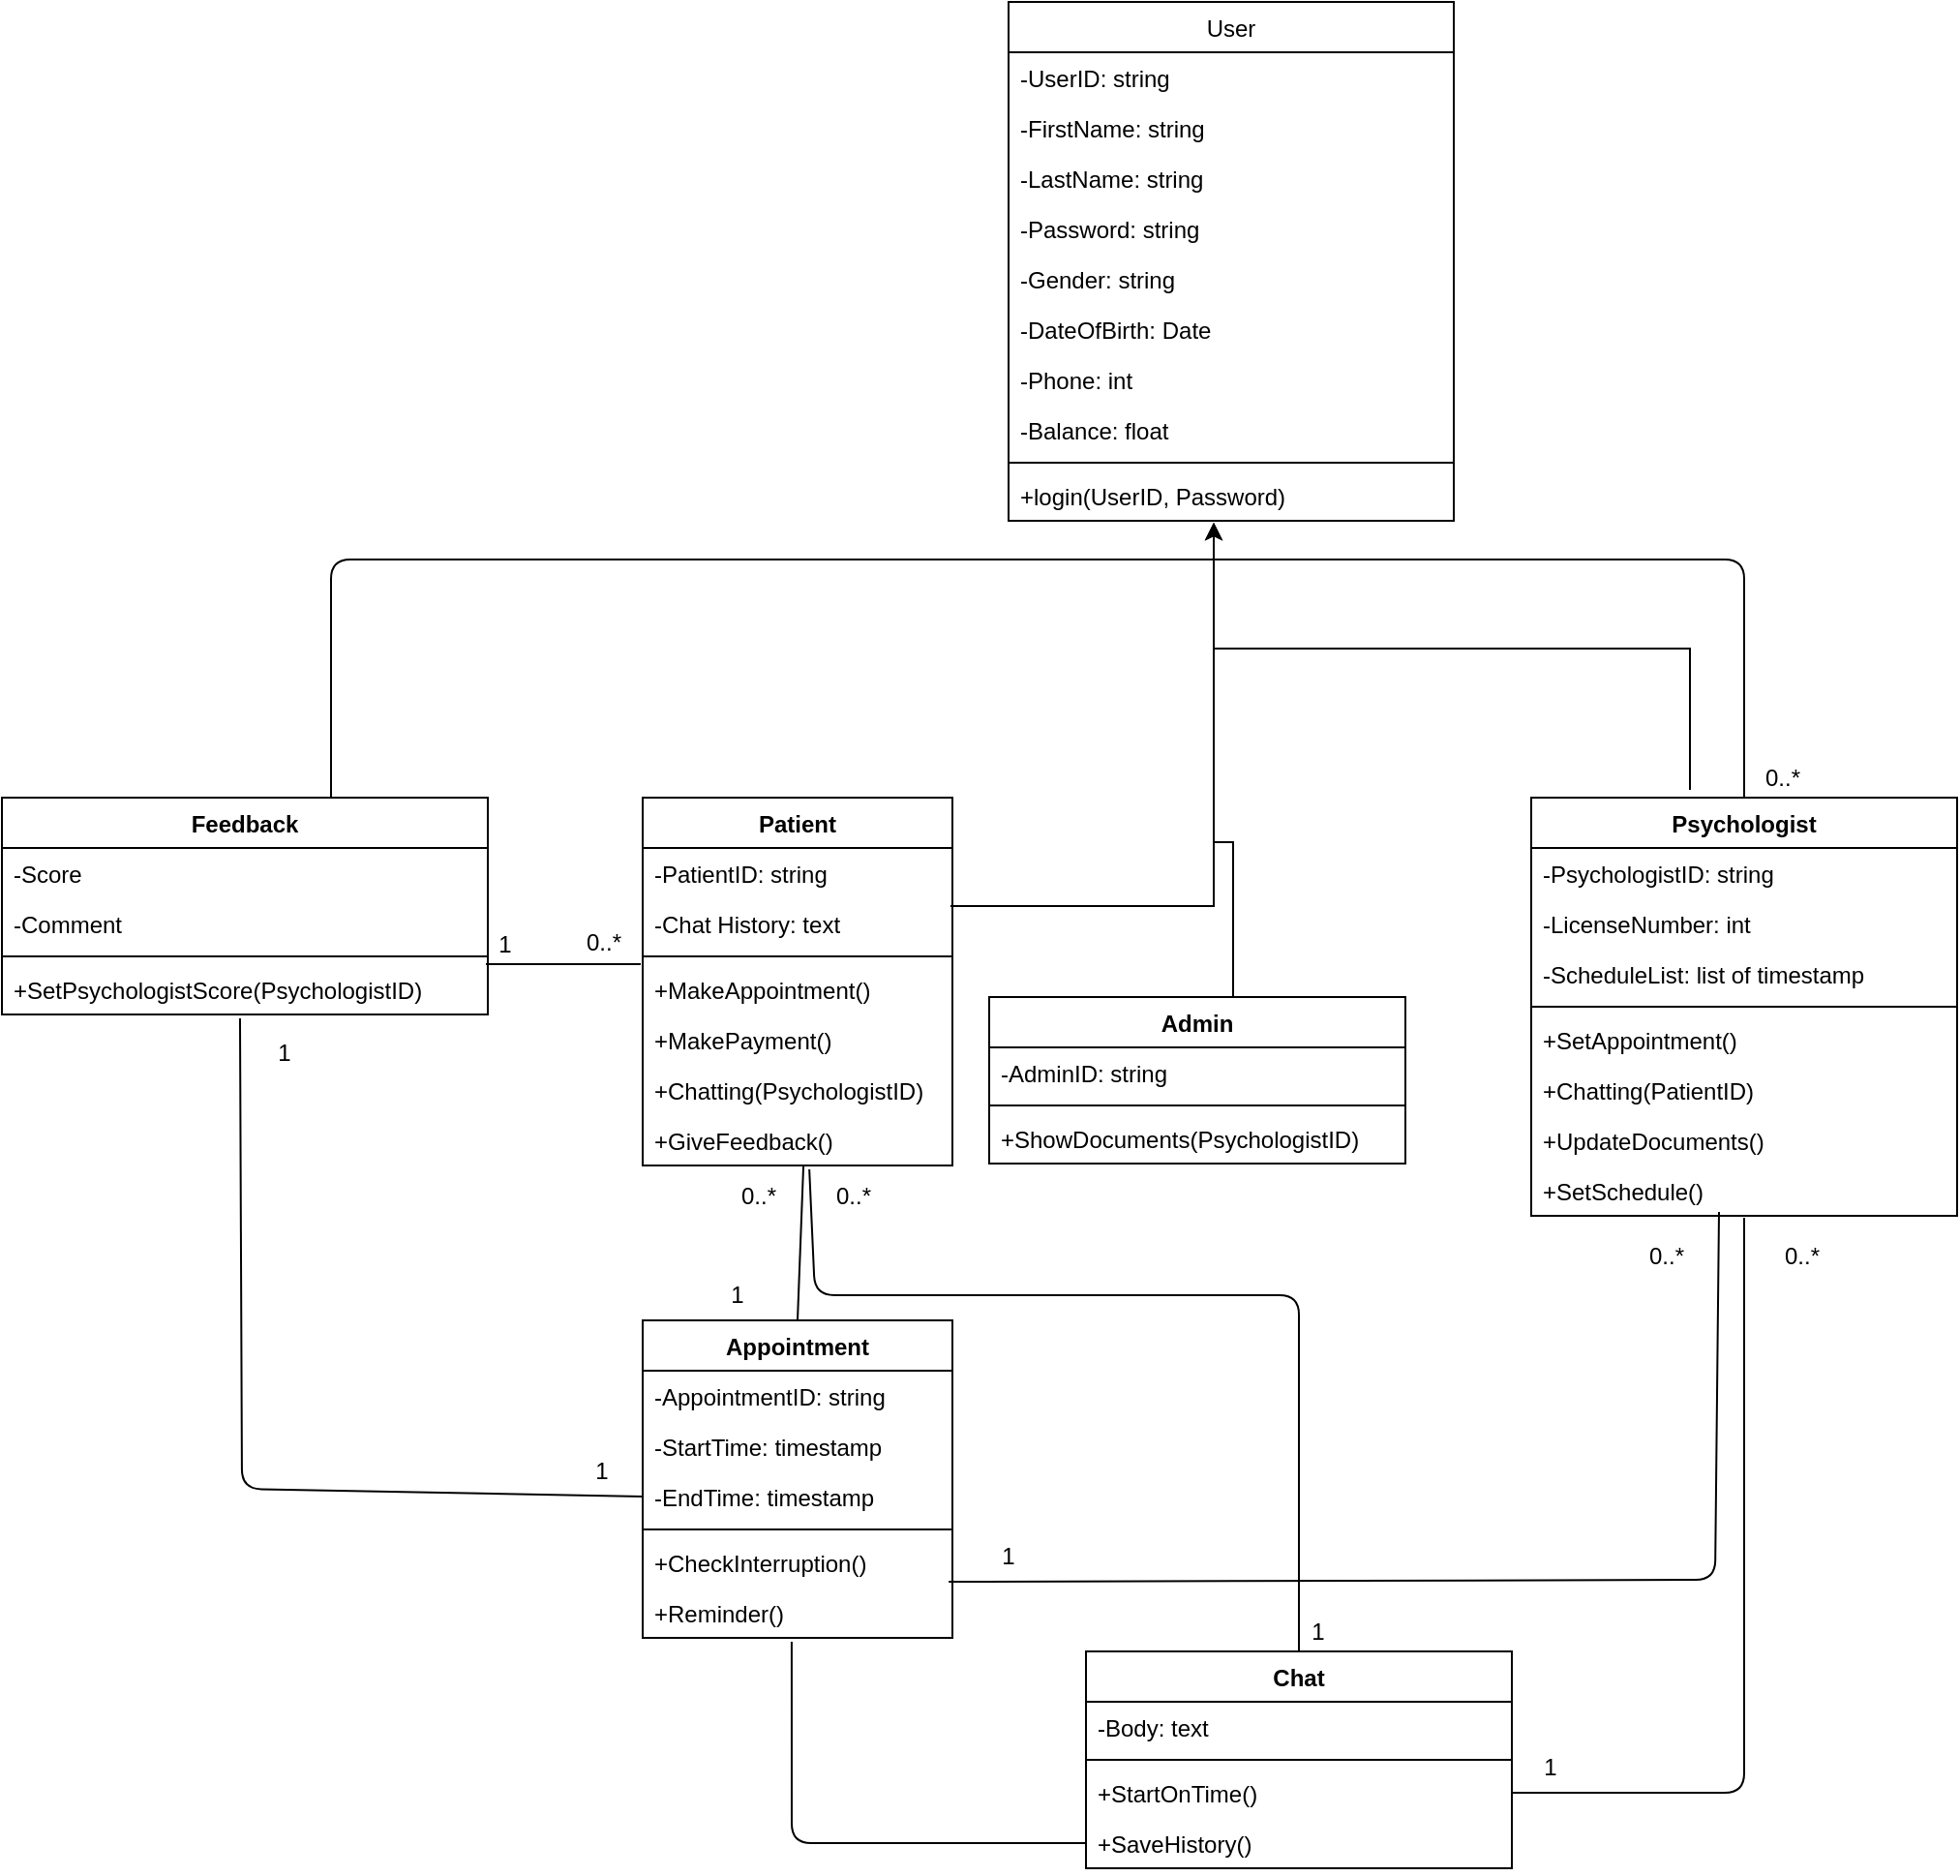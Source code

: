 <mxfile version="10.6.5" type="github"><diagram id="c-3VvOD4VMHxPDEp0UD7" name="Page-1"><mxGraphModel dx="1768" dy="616" grid="1" gridSize="10" guides="1" tooltips="1" connect="1" arrows="1" fold="1" page="1" pageScale="1" pageWidth="850" pageHeight="1100" math="0" shadow="0"><root><mxCell id="0"/><mxCell id="1" parent="0"/><mxCell id="eFoMQo4krFlWQAAiDpoy-1" value="User" style="swimlane;fontStyle=0;childLayout=stackLayout;horizontal=1;startSize=26;fillColor=none;horizontalStack=0;resizeParent=1;resizeParentMax=0;resizeLast=0;collapsible=1;marginBottom=0;" vertex="1" parent="1"><mxGeometry x="310" y="32" width="230" height="268" as="geometry"/></mxCell><mxCell id="eFoMQo4krFlWQAAiDpoy-2" value="-UserID: string" style="text;strokeColor=none;fillColor=none;align=left;verticalAlign=top;spacingLeft=4;spacingRight=4;overflow=hidden;rotatable=0;points=[[0,0.5],[1,0.5]];portConstraint=eastwest;" vertex="1" parent="eFoMQo4krFlWQAAiDpoy-1"><mxGeometry y="26" width="230" height="26" as="geometry"/></mxCell><mxCell id="eFoMQo4krFlWQAAiDpoy-6" value="-FirstName: string " style="text;strokeColor=none;fillColor=none;align=left;verticalAlign=top;spacingLeft=4;spacingRight=4;overflow=hidden;rotatable=0;points=[[0,0.5],[1,0.5]];portConstraint=eastwest;" vertex="1" parent="eFoMQo4krFlWQAAiDpoy-1"><mxGeometry y="52" width="230" height="26" as="geometry"/></mxCell><mxCell id="eFoMQo4krFlWQAAiDpoy-5" value="-LastName: string" style="text;strokeColor=none;fillColor=none;align=left;verticalAlign=top;spacingLeft=4;spacingRight=4;overflow=hidden;rotatable=0;points=[[0,0.5],[1,0.5]];portConstraint=eastwest;" vertex="1" parent="eFoMQo4krFlWQAAiDpoy-1"><mxGeometry y="78" width="230" height="26" as="geometry"/></mxCell><mxCell id="eFoMQo4krFlWQAAiDpoy-3" value="-Password: string" style="text;strokeColor=none;fillColor=none;align=left;verticalAlign=top;spacingLeft=4;spacingRight=4;overflow=hidden;rotatable=0;points=[[0,0.5],[1,0.5]];portConstraint=eastwest;" vertex="1" parent="eFoMQo4krFlWQAAiDpoy-1"><mxGeometry y="104" width="230" height="26" as="geometry"/></mxCell><mxCell id="eFoMQo4krFlWQAAiDpoy-8" value="-Gender: string" style="text;strokeColor=none;fillColor=none;align=left;verticalAlign=top;spacingLeft=4;spacingRight=4;overflow=hidden;rotatable=0;points=[[0,0.5],[1,0.5]];portConstraint=eastwest;" vertex="1" parent="eFoMQo4krFlWQAAiDpoy-1"><mxGeometry y="130" width="230" height="26" as="geometry"/></mxCell><mxCell id="eFoMQo4krFlWQAAiDpoy-20" value="-DateOfBirth: Date" style="text;strokeColor=none;fillColor=none;align=left;verticalAlign=top;spacingLeft=4;spacingRight=4;overflow=hidden;rotatable=0;points=[[0,0.5],[1,0.5]];portConstraint=eastwest;" vertex="1" parent="eFoMQo4krFlWQAAiDpoy-1"><mxGeometry y="156" width="230" height="26" as="geometry"/></mxCell><mxCell id="eFoMQo4krFlWQAAiDpoy-69" value="-Phone: int" style="text;strokeColor=none;fillColor=none;align=left;verticalAlign=top;spacingLeft=4;spacingRight=4;overflow=hidden;rotatable=0;points=[[0,0.5],[1,0.5]];portConstraint=eastwest;" vertex="1" parent="eFoMQo4krFlWQAAiDpoy-1"><mxGeometry y="182" width="230" height="26" as="geometry"/></mxCell><mxCell id="eFoMQo4krFlWQAAiDpoy-7" value="-Balance: float" style="text;strokeColor=none;fillColor=none;align=left;verticalAlign=top;spacingLeft=4;spacingRight=4;overflow=hidden;rotatable=0;points=[[0,0.5],[1,0.5]];portConstraint=eastwest;" vertex="1" parent="eFoMQo4krFlWQAAiDpoy-1"><mxGeometry y="208" width="230" height="26" as="geometry"/></mxCell><mxCell id="eFoMQo4krFlWQAAiDpoy-31" value="" style="line;strokeWidth=1;fillColor=none;align=left;verticalAlign=middle;spacingTop=-1;spacingLeft=3;spacingRight=3;rotatable=0;labelPosition=right;points=[];portConstraint=eastwest;" vertex="1" parent="eFoMQo4krFlWQAAiDpoy-1"><mxGeometry y="234" width="230" height="8" as="geometry"/></mxCell><mxCell id="eFoMQo4krFlWQAAiDpoy-32" value="+login(UserID, Password)" style="text;strokeColor=none;fillColor=none;align=left;verticalAlign=top;spacingLeft=4;spacingRight=4;overflow=hidden;rotatable=0;points=[[0,0.5],[1,0.5]];portConstraint=eastwest;" vertex="1" parent="eFoMQo4krFlWQAAiDpoy-1"><mxGeometry y="242" width="230" height="26" as="geometry"/></mxCell><mxCell id="eFoMQo4krFlWQAAiDpoy-51" value="" style="edgeStyle=orthogonalEdgeStyle;rounded=0;orthogonalLoop=1;jettySize=auto;html=1;entryX=0.461;entryY=0.962;entryDx=0;entryDy=0;entryPerimeter=0;" edge="1" parent="1"><mxGeometry relative="1" as="geometry"><mxPoint x="280" y="499" as="sourcePoint"/><mxPoint x="416" y="301" as="targetPoint"/><Array as="points"><mxPoint x="416" y="390"/><mxPoint x="416" y="390"/></Array></mxGeometry></mxCell><mxCell id="eFoMQo4krFlWQAAiDpoy-41" value="Patient" style="swimlane;fontStyle=1;align=center;verticalAlign=top;childLayout=stackLayout;horizontal=1;startSize=26;horizontalStack=0;resizeParent=1;resizeParentMax=0;resizeLast=0;collapsible=1;marginBottom=0;" vertex="1" parent="1"><mxGeometry x="121" y="443" width="160" height="190" as="geometry"/></mxCell><mxCell id="eFoMQo4krFlWQAAiDpoy-71" value="-PatientID: string" style="text;strokeColor=none;fillColor=none;align=left;verticalAlign=top;spacingLeft=4;spacingRight=4;overflow=hidden;rotatable=0;points=[[0,0.5],[1,0.5]];portConstraint=eastwest;" vertex="1" parent="eFoMQo4krFlWQAAiDpoy-41"><mxGeometry y="26" width="160" height="26" as="geometry"/></mxCell><mxCell id="eFoMQo4krFlWQAAiDpoy-68" value="-Chat History: text" style="text;strokeColor=none;fillColor=none;align=left;verticalAlign=top;spacingLeft=4;spacingRight=4;overflow=hidden;rotatable=0;points=[[0,0.5],[1,0.5]];portConstraint=eastwest;" vertex="1" parent="eFoMQo4krFlWQAAiDpoy-41"><mxGeometry y="52" width="160" height="26" as="geometry"/></mxCell><mxCell id="eFoMQo4krFlWQAAiDpoy-43" value="" style="line;strokeWidth=1;fillColor=none;align=left;verticalAlign=middle;spacingTop=-1;spacingLeft=3;spacingRight=3;rotatable=0;labelPosition=right;points=[];portConstraint=eastwest;" vertex="1" parent="eFoMQo4krFlWQAAiDpoy-41"><mxGeometry y="78" width="160" height="8" as="geometry"/></mxCell><mxCell id="eFoMQo4krFlWQAAiDpoy-65" value="+MakeAppointment()" style="text;strokeColor=none;fillColor=none;align=left;verticalAlign=top;spacingLeft=4;spacingRight=4;overflow=hidden;rotatable=0;points=[[0,0.5],[1,0.5]];portConstraint=eastwest;" vertex="1" parent="eFoMQo4krFlWQAAiDpoy-41"><mxGeometry y="86" width="160" height="26" as="geometry"/></mxCell><mxCell id="eFoMQo4krFlWQAAiDpoy-44" value="+MakePayment()" style="text;strokeColor=none;fillColor=none;align=left;verticalAlign=top;spacingLeft=4;spacingRight=4;overflow=hidden;rotatable=0;points=[[0,0.5],[1,0.5]];portConstraint=eastwest;" vertex="1" parent="eFoMQo4krFlWQAAiDpoy-41"><mxGeometry y="112" width="160" height="26" as="geometry"/></mxCell><mxCell id="eFoMQo4krFlWQAAiDpoy-67" value="+Chatting(PsychologistID)" style="text;strokeColor=none;fillColor=none;align=left;verticalAlign=top;spacingLeft=4;spacingRight=4;overflow=hidden;rotatable=0;points=[[0,0.5],[1,0.5]];portConstraint=eastwest;" vertex="1" parent="eFoMQo4krFlWQAAiDpoy-41"><mxGeometry y="138" width="160" height="26" as="geometry"/></mxCell><mxCell id="eFoMQo4krFlWQAAiDpoy-66" value="+GiveFeedback()" style="text;strokeColor=none;fillColor=none;align=left;verticalAlign=top;spacingLeft=4;spacingRight=4;overflow=hidden;rotatable=0;points=[[0,0.5],[1,0.5]];portConstraint=eastwest;" vertex="1" parent="eFoMQo4krFlWQAAiDpoy-41"><mxGeometry y="164" width="160" height="26" as="geometry"/></mxCell><mxCell id="eFoMQo4krFlWQAAiDpoy-111" value="Feedback" style="swimlane;fontStyle=1;align=center;verticalAlign=top;childLayout=stackLayout;horizontal=1;startSize=26;horizontalStack=0;resizeParent=1;resizeParentMax=0;resizeLast=0;collapsible=1;marginBottom=0;" vertex="1" parent="1"><mxGeometry x="-210" y="443" width="251" height="112" as="geometry"/></mxCell><mxCell id="eFoMQo4krFlWQAAiDpoy-112" value="-Score" style="text;strokeColor=none;fillColor=none;align=left;verticalAlign=top;spacingLeft=4;spacingRight=4;overflow=hidden;rotatable=0;points=[[0,0.5],[1,0.5]];portConstraint=eastwest;" vertex="1" parent="eFoMQo4krFlWQAAiDpoy-111"><mxGeometry y="26" width="251" height="26" as="geometry"/></mxCell><mxCell id="eFoMQo4krFlWQAAiDpoy-125" value="-Comment" style="text;strokeColor=none;fillColor=none;align=left;verticalAlign=top;spacingLeft=4;spacingRight=4;overflow=hidden;rotatable=0;points=[[0,0.5],[1,0.5]];portConstraint=eastwest;" vertex="1" parent="eFoMQo4krFlWQAAiDpoy-111"><mxGeometry y="52" width="251" height="26" as="geometry"/></mxCell><mxCell id="eFoMQo4krFlWQAAiDpoy-114" value="" style="line;strokeWidth=1;fillColor=none;align=left;verticalAlign=middle;spacingTop=-1;spacingLeft=3;spacingRight=3;rotatable=0;labelPosition=right;points=[];portConstraint=eastwest;" vertex="1" parent="eFoMQo4krFlWQAAiDpoy-111"><mxGeometry y="78" width="251" height="8" as="geometry"/></mxCell><mxCell id="eFoMQo4krFlWQAAiDpoy-115" value="+SetPsychologistScore(PsychologistID)" style="text;strokeColor=none;fillColor=none;align=left;verticalAlign=top;spacingLeft=4;spacingRight=4;overflow=hidden;rotatable=0;points=[[0,0.5],[1,0.5]];portConstraint=eastwest;" vertex="1" parent="eFoMQo4krFlWQAAiDpoy-111"><mxGeometry y="86" width="251" height="26" as="geometry"/></mxCell><mxCell id="eFoMQo4krFlWQAAiDpoy-93" value="Appointment" style="swimlane;fontStyle=1;align=center;verticalAlign=top;childLayout=stackLayout;horizontal=1;startSize=26;horizontalStack=0;resizeParent=1;resizeParentMax=0;resizeLast=0;collapsible=1;marginBottom=0;" vertex="1" parent="1"><mxGeometry x="121" y="713" width="160" height="164" as="geometry"/></mxCell><mxCell id="eFoMQo4krFlWQAAiDpoy-105" value="-AppointmentID: string" style="text;strokeColor=none;fillColor=none;align=left;verticalAlign=top;spacingLeft=4;spacingRight=4;overflow=hidden;rotatable=0;points=[[0,0.5],[1,0.5]];portConstraint=eastwest;" vertex="1" parent="eFoMQo4krFlWQAAiDpoy-93"><mxGeometry y="26" width="160" height="26" as="geometry"/></mxCell><mxCell id="eFoMQo4krFlWQAAiDpoy-94" value="-StartTime: timestamp" style="text;strokeColor=none;fillColor=none;align=left;verticalAlign=top;spacingLeft=4;spacingRight=4;overflow=hidden;rotatable=0;points=[[0,0.5],[1,0.5]];portConstraint=eastwest;" vertex="1" parent="eFoMQo4krFlWQAAiDpoy-93"><mxGeometry y="52" width="160" height="26" as="geometry"/></mxCell><mxCell id="eFoMQo4krFlWQAAiDpoy-95" value="-EndTime: timestamp" style="text;strokeColor=none;fillColor=none;align=left;verticalAlign=top;spacingLeft=4;spacingRight=4;overflow=hidden;rotatable=0;points=[[0,0.5],[1,0.5]];portConstraint=eastwest;" vertex="1" parent="eFoMQo4krFlWQAAiDpoy-93"><mxGeometry y="78" width="160" height="26" as="geometry"/></mxCell><mxCell id="eFoMQo4krFlWQAAiDpoy-96" value="" style="line;strokeWidth=1;fillColor=none;align=left;verticalAlign=middle;spacingTop=-1;spacingLeft=3;spacingRight=3;rotatable=0;labelPosition=right;points=[];portConstraint=eastwest;" vertex="1" parent="eFoMQo4krFlWQAAiDpoy-93"><mxGeometry y="104" width="160" height="8" as="geometry"/></mxCell><mxCell id="eFoMQo4krFlWQAAiDpoy-97" value="+CheckInterruption()" style="text;strokeColor=none;fillColor=none;align=left;verticalAlign=top;spacingLeft=4;spacingRight=4;overflow=hidden;rotatable=0;points=[[0,0.5],[1,0.5]];portConstraint=eastwest;" vertex="1" parent="eFoMQo4krFlWQAAiDpoy-93"><mxGeometry y="112" width="160" height="26" as="geometry"/></mxCell><mxCell id="eFoMQo4krFlWQAAiDpoy-98" value="+Reminder()" style="text;strokeColor=none;fillColor=none;align=left;verticalAlign=top;spacingLeft=4;spacingRight=4;overflow=hidden;rotatable=0;points=[[0,0.5],[1,0.5]];portConstraint=eastwest;" vertex="1" parent="eFoMQo4krFlWQAAiDpoy-93"><mxGeometry y="138" width="160" height="26" as="geometry"/></mxCell><mxCell id="eFoMQo4krFlWQAAiDpoy-92" value="" style="edgeStyle=orthogonalEdgeStyle;rounded=0;orthogonalLoop=1;jettySize=auto;html=1;" edge="1" parent="1"><mxGeometry relative="1" as="geometry"><mxPoint x="426" y="546" as="sourcePoint"/><mxPoint x="416" y="301" as="targetPoint"/><Array as="points"><mxPoint x="426" y="466"/></Array></mxGeometry></mxCell><mxCell id="eFoMQo4krFlWQAAiDpoy-75" value="Admin" style="swimlane;fontStyle=1;align=center;verticalAlign=top;childLayout=stackLayout;horizontal=1;startSize=26;horizontalStack=0;resizeParent=1;resizeParentMax=0;resizeLast=0;collapsible=1;marginBottom=0;" vertex="1" parent="1"><mxGeometry x="300" y="546" width="215" height="86" as="geometry"/></mxCell><mxCell id="eFoMQo4krFlWQAAiDpoy-76" value="-AdminID: string" style="text;strokeColor=none;fillColor=none;align=left;verticalAlign=top;spacingLeft=4;spacingRight=4;overflow=hidden;rotatable=0;points=[[0,0.5],[1,0.5]];portConstraint=eastwest;" vertex="1" parent="eFoMQo4krFlWQAAiDpoy-75"><mxGeometry y="26" width="215" height="26" as="geometry"/></mxCell><mxCell id="eFoMQo4krFlWQAAiDpoy-78" value="" style="line;strokeWidth=1;fillColor=none;align=left;verticalAlign=middle;spacingTop=-1;spacingLeft=3;spacingRight=3;rotatable=0;labelPosition=right;points=[];portConstraint=eastwest;" vertex="1" parent="eFoMQo4krFlWQAAiDpoy-75"><mxGeometry y="52" width="215" height="8" as="geometry"/></mxCell><mxCell id="eFoMQo4krFlWQAAiDpoy-79" value="+ShowDocuments(PsychologistID)" style="text;strokeColor=none;fillColor=none;align=left;verticalAlign=top;spacingLeft=4;spacingRight=4;overflow=hidden;rotatable=0;points=[[0,0.5],[1,0.5]];portConstraint=eastwest;" vertex="1" parent="eFoMQo4krFlWQAAiDpoy-75"><mxGeometry y="60" width="215" height="26" as="geometry"/></mxCell><mxCell id="eFoMQo4krFlWQAAiDpoy-64" value="" style="edgeStyle=orthogonalEdgeStyle;rounded=0;orthogonalLoop=1;jettySize=auto;html=1;entryX=0.452;entryY=1.115;entryDx=0;entryDy=0;entryPerimeter=0;" edge="1" parent="1"><mxGeometry relative="1" as="geometry"><mxPoint x="662" y="439" as="sourcePoint"/><mxPoint x="416" y="301" as="targetPoint"/><Array as="points"><mxPoint x="662" y="366"/><mxPoint x="416" y="366"/></Array></mxGeometry></mxCell><mxCell id="eFoMQo4krFlWQAAiDpoy-53" value="Psychologist" style="swimlane;fontStyle=1;align=center;verticalAlign=top;childLayout=stackLayout;horizontal=1;startSize=26;horizontalStack=0;resizeParent=1;resizeParentMax=0;resizeLast=0;collapsible=1;marginBottom=0;" vertex="1" parent="1"><mxGeometry x="580" y="443" width="220" height="216" as="geometry"/></mxCell><mxCell id="eFoMQo4krFlWQAAiDpoy-72" value="-PsychologistID: string" style="text;strokeColor=none;fillColor=none;align=left;verticalAlign=top;spacingLeft=4;spacingRight=4;overflow=hidden;rotatable=0;points=[[0,0.5],[1,0.5]];portConstraint=eastwest;" vertex="1" parent="eFoMQo4krFlWQAAiDpoy-53"><mxGeometry y="26" width="220" height="26" as="geometry"/></mxCell><mxCell id="eFoMQo4krFlWQAAiDpoy-107" value="-LicenseNumber: int" style="text;strokeColor=none;fillColor=none;align=left;verticalAlign=top;spacingLeft=4;spacingRight=4;overflow=hidden;rotatable=0;points=[[0,0.5],[1,0.5]];portConstraint=eastwest;" vertex="1" parent="eFoMQo4krFlWQAAiDpoy-53"><mxGeometry y="52" width="220" height="26" as="geometry"/></mxCell><mxCell id="eFoMQo4krFlWQAAiDpoy-55" value="-ScheduleList: list of timestamp" style="text;strokeColor=none;fillColor=none;align=left;verticalAlign=top;spacingLeft=4;spacingRight=4;overflow=hidden;rotatable=0;points=[[0,0.5],[1,0.5]];portConstraint=eastwest;" vertex="1" parent="eFoMQo4krFlWQAAiDpoy-53"><mxGeometry y="78" width="220" height="26" as="geometry"/></mxCell><mxCell id="eFoMQo4krFlWQAAiDpoy-56" value="" style="line;strokeWidth=1;fillColor=none;align=left;verticalAlign=middle;spacingTop=-1;spacingLeft=3;spacingRight=3;rotatable=0;labelPosition=right;points=[];portConstraint=eastwest;" vertex="1" parent="eFoMQo4krFlWQAAiDpoy-53"><mxGeometry y="104" width="220" height="8" as="geometry"/></mxCell><mxCell id="eFoMQo4krFlWQAAiDpoy-70" value="+SetAppointment()&#10;" style="text;strokeColor=none;fillColor=none;align=left;verticalAlign=top;spacingLeft=4;spacingRight=4;overflow=hidden;rotatable=0;points=[[0,0.5],[1,0.5]];portConstraint=eastwest;" vertex="1" parent="eFoMQo4krFlWQAAiDpoy-53"><mxGeometry y="112" width="220" height="26" as="geometry"/></mxCell><mxCell id="eFoMQo4krFlWQAAiDpoy-73" value="+Chatting(PatientID)&#10;" style="text;strokeColor=none;fillColor=none;align=left;verticalAlign=top;spacingLeft=4;spacingRight=4;overflow=hidden;rotatable=0;points=[[0,0.5],[1,0.5]];portConstraint=eastwest;" vertex="1" parent="eFoMQo4krFlWQAAiDpoy-53"><mxGeometry y="138" width="220" height="26" as="geometry"/></mxCell><mxCell id="eFoMQo4krFlWQAAiDpoy-57" value="+UpdateDocuments()&#10;" style="text;strokeColor=none;fillColor=none;align=left;verticalAlign=top;spacingLeft=4;spacingRight=4;overflow=hidden;rotatable=0;points=[[0,0.5],[1,0.5]];portConstraint=eastwest;" vertex="1" parent="eFoMQo4krFlWQAAiDpoy-53"><mxGeometry y="164" width="220" height="26" as="geometry"/></mxCell><mxCell id="eFoMQo4krFlWQAAiDpoy-110" value="+SetSchedule()&#10;" style="text;strokeColor=none;fillColor=none;align=left;verticalAlign=top;spacingLeft=4;spacingRight=4;overflow=hidden;rotatable=0;points=[[0,0.5],[1,0.5]];portConstraint=eastwest;" vertex="1" parent="eFoMQo4krFlWQAAiDpoy-53"><mxGeometry y="190" width="220" height="26" as="geometry"/></mxCell><mxCell id="eFoMQo4krFlWQAAiDpoy-126" value="Chat" style="swimlane;fontStyle=1;align=center;verticalAlign=top;childLayout=stackLayout;horizontal=1;startSize=26;horizontalStack=0;resizeParent=1;resizeParentMax=0;resizeLast=0;collapsible=1;marginBottom=0;" vertex="1" parent="1"><mxGeometry x="350" y="884" width="220" height="112" as="geometry"/></mxCell><mxCell id="eFoMQo4krFlWQAAiDpoy-127" value="-Body: text" style="text;strokeColor=none;fillColor=none;align=left;verticalAlign=top;spacingLeft=4;spacingRight=4;overflow=hidden;rotatable=0;points=[[0,0.5],[1,0.5]];portConstraint=eastwest;" vertex="1" parent="eFoMQo4krFlWQAAiDpoy-126"><mxGeometry y="26" width="220" height="26" as="geometry"/></mxCell><mxCell id="eFoMQo4krFlWQAAiDpoy-130" value="" style="line;strokeWidth=1;fillColor=none;align=left;verticalAlign=middle;spacingTop=-1;spacingLeft=3;spacingRight=3;rotatable=0;labelPosition=right;points=[];portConstraint=eastwest;" vertex="1" parent="eFoMQo4krFlWQAAiDpoy-126"><mxGeometry y="52" width="220" height="8" as="geometry"/></mxCell><mxCell id="eFoMQo4krFlWQAAiDpoy-131" value="+StartOnTime()&#10;" style="text;strokeColor=none;fillColor=none;align=left;verticalAlign=top;spacingLeft=4;spacingRight=4;overflow=hidden;rotatable=0;points=[[0,0.5],[1,0.5]];portConstraint=eastwest;" vertex="1" parent="eFoMQo4krFlWQAAiDpoy-126"><mxGeometry y="60" width="220" height="26" as="geometry"/></mxCell><mxCell id="eFoMQo4krFlWQAAiDpoy-132" value="+SaveHistory()&#10;" style="text;strokeColor=none;fillColor=none;align=left;verticalAlign=top;spacingLeft=4;spacingRight=4;overflow=hidden;rotatable=0;points=[[0,0.5],[1,0.5]];portConstraint=eastwest;" vertex="1" parent="eFoMQo4krFlWQAAiDpoy-126"><mxGeometry y="86" width="220" height="26" as="geometry"/></mxCell><mxCell id="eFoMQo4krFlWQAAiDpoy-104" value="" style="endArrow=none;html=1;entryX=0.519;entryY=1;entryDx=0;entryDy=0;entryPerimeter=0;exitX=0.5;exitY=0;exitDx=0;exitDy=0;" edge="1" parent="1" source="eFoMQo4krFlWQAAiDpoy-93" target="eFoMQo4krFlWQAAiDpoy-66"><mxGeometry width="50" height="50" relative="1" as="geometry"><mxPoint x="170" y="700" as="sourcePoint"/><mxPoint x="220" y="650" as="targetPoint"/></mxGeometry></mxCell><mxCell id="eFoMQo4krFlWQAAiDpoy-106" value="" style="endArrow=none;html=1;entryX=0.45;entryY=1.115;entryDx=0;entryDy=0;entryPerimeter=0;exitX=0.988;exitY=-0.115;exitDx=0;exitDy=0;exitPerimeter=0;" edge="1" parent="1" source="eFoMQo4krFlWQAAiDpoy-98"><mxGeometry width="50" height="50" relative="1" as="geometry"><mxPoint x="310" y="847" as="sourcePoint"/><mxPoint x="677" y="657" as="targetPoint"/><Array as="points"><mxPoint x="675" y="847"/></Array></mxGeometry></mxCell><mxCell id="eFoMQo4krFlWQAAiDpoy-120" value="" style="line;strokeWidth=1;fillColor=none;align=left;verticalAlign=middle;spacingTop=-1;spacingLeft=3;spacingRight=3;rotatable=0;labelPosition=right;points=[];portConstraint=eastwest;" vertex="1" parent="1"><mxGeometry x="40" y="525" width="80" height="8" as="geometry"/></mxCell><mxCell id="eFoMQo4krFlWQAAiDpoy-124" value="" style="endArrow=none;html=1;exitX=0.5;exitY=0;exitDx=0;exitDy=0;entryX=0.5;entryY=0;entryDx=0;entryDy=0;" edge="1" parent="1" target="eFoMQo4krFlWQAAiDpoy-53"><mxGeometry width="50" height="50" relative="1" as="geometry"><mxPoint x="-40" y="443" as="sourcePoint"/><mxPoint x="-40" y="360" as="targetPoint"/><Array as="points"><mxPoint x="-40" y="320"/><mxPoint x="690" y="320"/></Array></mxGeometry></mxCell><mxCell id="eFoMQo4krFlWQAAiDpoy-136" value="" style="endArrow=none;html=1;exitX=1;exitY=0.5;exitDx=0;exitDy=0;" edge="1" parent="1" source="eFoMQo4krFlWQAAiDpoy-131"><mxGeometry width="50" height="50" relative="1" as="geometry"><mxPoint x="450" y="790" as="sourcePoint"/><mxPoint x="690" y="660" as="targetPoint"/><Array as="points"><mxPoint x="690" y="957"/></Array></mxGeometry></mxCell><mxCell id="eFoMQo4krFlWQAAiDpoy-137" value="" style="endArrow=none;html=1;entryX=0.538;entryY=1.077;entryDx=0;entryDy=0;entryPerimeter=0;exitX=0.5;exitY=0;exitDx=0;exitDy=0;" edge="1" parent="1" source="eFoMQo4krFlWQAAiDpoy-126" target="eFoMQo4krFlWQAAiDpoy-66"><mxGeometry width="50" height="50" relative="1" as="geometry"><mxPoint x="230" y="690" as="sourcePoint"/><mxPoint x="350" y="700" as="targetPoint"/><Array as="points"><mxPoint x="460" y="700"/><mxPoint x="210" y="700"/></Array></mxGeometry></mxCell><mxCell id="eFoMQo4krFlWQAAiDpoy-138" value="" style="endArrow=none;html=1;entryX=0.481;entryY=1.077;entryDx=0;entryDy=0;entryPerimeter=0;exitX=0;exitY=0.5;exitDx=0;exitDy=0;" edge="1" parent="1" source="eFoMQo4krFlWQAAiDpoy-132" target="eFoMQo4krFlWQAAiDpoy-98"><mxGeometry width="50" height="50" relative="1" as="geometry"><mxPoint x="150" y="980" as="sourcePoint"/><mxPoint x="200" y="930" as="targetPoint"/><Array as="points"><mxPoint x="198" y="983"/></Array></mxGeometry></mxCell><mxCell id="eFoMQo4krFlWQAAiDpoy-139" value="" style="endArrow=none;html=1;entryX=0.49;entryY=1.077;entryDx=0;entryDy=0;entryPerimeter=0;exitX=0;exitY=0.5;exitDx=0;exitDy=0;" edge="1" parent="1" source="eFoMQo4krFlWQAAiDpoy-95" target="eFoMQo4krFlWQAAiDpoy-115"><mxGeometry width="50" height="50" relative="1" as="geometry"><mxPoint x="-20" y="920" as="sourcePoint"/><mxPoint x="-86" y="580" as="targetPoint"/><Array as="points"><mxPoint x="-86" y="800"/></Array></mxGeometry></mxCell><mxCell id="eFoMQo4krFlWQAAiDpoy-142" value="1" style="text;html=1;strokeColor=none;fillColor=none;align=center;verticalAlign=middle;whiteSpace=wrap;rounded=0;" vertex="1" parent="1"><mxGeometry x="290" y="825" width="40" height="20" as="geometry"/></mxCell><mxCell id="eFoMQo4krFlWQAAiDpoy-143" value="0..*" style="text;html=1;strokeColor=none;fillColor=none;align=center;verticalAlign=middle;whiteSpace=wrap;rounded=0;" vertex="1" parent="1"><mxGeometry x="630" y="670" width="40" height="20" as="geometry"/></mxCell><mxCell id="eFoMQo4krFlWQAAiDpoy-144" value="0..*" style="text;html=1;strokeColor=none;fillColor=none;align=center;verticalAlign=middle;whiteSpace=wrap;rounded=0;" vertex="1" parent="1"><mxGeometry x="700" y="670" width="40" height="20" as="geometry"/></mxCell><mxCell id="eFoMQo4krFlWQAAiDpoy-145" value="1&lt;br&gt;" style="text;html=1;strokeColor=none;fillColor=none;align=center;verticalAlign=middle;whiteSpace=wrap;rounded=0;" vertex="1" parent="1"><mxGeometry x="570" y="934" width="40" height="20" as="geometry"/></mxCell><mxCell id="eFoMQo4krFlWQAAiDpoy-146" value="0..*" style="text;html=1;strokeColor=none;fillColor=none;align=center;verticalAlign=middle;whiteSpace=wrap;rounded=0;" vertex="1" parent="1"><mxGeometry x="210" y="639" width="40" height="20" as="geometry"/></mxCell><mxCell id="eFoMQo4krFlWQAAiDpoy-147" value="1" style="text;html=1;strokeColor=none;fillColor=none;align=center;verticalAlign=middle;whiteSpace=wrap;rounded=0;" vertex="1" parent="1"><mxGeometry x="450" y="864" width="40" height="20" as="geometry"/></mxCell><mxCell id="eFoMQo4krFlWQAAiDpoy-148" value="0..*" style="text;html=1;strokeColor=none;fillColor=none;align=center;verticalAlign=middle;whiteSpace=wrap;rounded=0;" vertex="1" parent="1"><mxGeometry x="161" y="639" width="40" height="20" as="geometry"/></mxCell><mxCell id="eFoMQo4krFlWQAAiDpoy-149" value="1" style="text;html=1;strokeColor=none;fillColor=none;align=center;verticalAlign=middle;whiteSpace=wrap;rounded=0;" vertex="1" parent="1"><mxGeometry x="150" y="690" width="40" height="20" as="geometry"/></mxCell><mxCell id="eFoMQo4krFlWQAAiDpoy-151" value="1&lt;br&gt;" style="text;html=1;strokeColor=none;fillColor=none;align=center;verticalAlign=middle;whiteSpace=wrap;rounded=0;" vertex="1" parent="1"><mxGeometry x="30" y="509" width="40" height="20" as="geometry"/></mxCell><mxCell id="eFoMQo4krFlWQAAiDpoy-152" value="0..*" style="text;html=1;strokeColor=none;fillColor=none;align=center;verticalAlign=middle;whiteSpace=wrap;rounded=0;" vertex="1" parent="1"><mxGeometry x="81" y="508" width="40" height="20" as="geometry"/></mxCell><mxCell id="eFoMQo4krFlWQAAiDpoy-153" value="0..*" style="text;html=1;strokeColor=none;fillColor=none;align=center;verticalAlign=middle;whiteSpace=wrap;rounded=0;" vertex="1" parent="1"><mxGeometry x="690" y="423" width="40" height="20" as="geometry"/></mxCell><mxCell id="eFoMQo4krFlWQAAiDpoy-154" value="1" style="text;html=1;strokeColor=none;fillColor=none;align=center;verticalAlign=middle;whiteSpace=wrap;rounded=0;" vertex="1" parent="1"><mxGeometry x="80" y="781" width="40" height="20" as="geometry"/></mxCell><mxCell id="eFoMQo4krFlWQAAiDpoy-155" value="1" style="text;html=1;strokeColor=none;fillColor=none;align=center;verticalAlign=middle;whiteSpace=wrap;rounded=0;" vertex="1" parent="1"><mxGeometry x="-84.5" y="565" width="40" height="20" as="geometry"/></mxCell></root></mxGraphModel></diagram></mxfile>